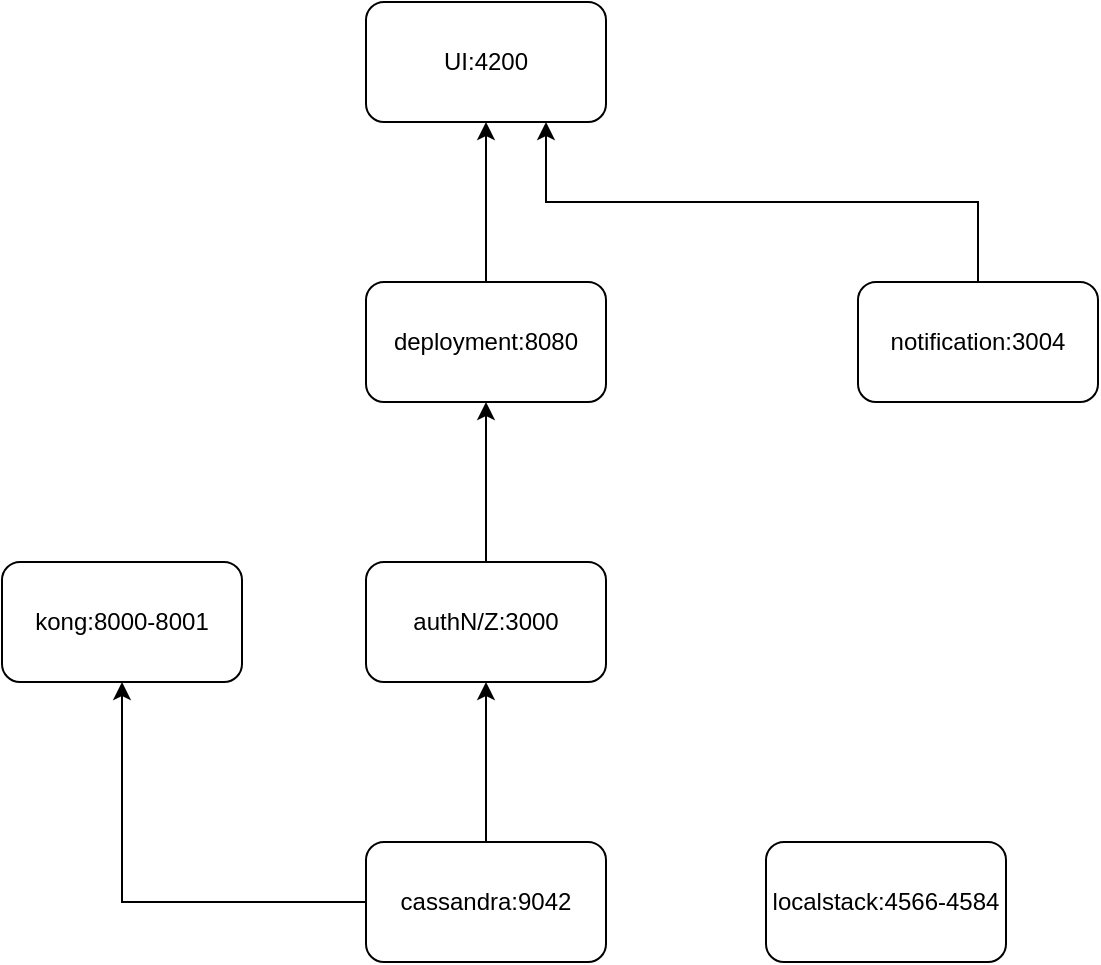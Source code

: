 <mxfile version="20.5.3" type="github"><diagram id="Xc8Yjj6azaGJ4WsaZWN7" name="Page-1"><mxGraphModel dx="2066" dy="1129" grid="0" gridSize="10" guides="1" tooltips="1" connect="1" arrows="1" fold="1" page="0" pageScale="1" pageWidth="827" pageHeight="1169" math="0" shadow="0"><root><mxCell id="0"/><mxCell id="1" parent="0"/><mxCell id="DGbzUcABZT3o_mQJXWC4-3" value="" style="edgeStyle=orthogonalEdgeStyle;rounded=0;orthogonalLoop=1;jettySize=auto;html=1;" edge="1" parent="1" source="DGbzUcABZT3o_mQJXWC4-1" target="DGbzUcABZT3o_mQJXWC4-2"><mxGeometry relative="1" as="geometry"/></mxCell><mxCell id="DGbzUcABZT3o_mQJXWC4-7" value="" style="edgeStyle=orthogonalEdgeStyle;rounded=0;orthogonalLoop=1;jettySize=auto;html=1;" edge="1" parent="1" source="DGbzUcABZT3o_mQJXWC4-1" target="DGbzUcABZT3o_mQJXWC4-6"><mxGeometry relative="1" as="geometry"/></mxCell><mxCell id="DGbzUcABZT3o_mQJXWC4-1" value="cassandra:9042" style="rounded=1;whiteSpace=wrap;html=1;" vertex="1" parent="1"><mxGeometry x="352" y="546" width="120" height="60" as="geometry"/></mxCell><mxCell id="DGbzUcABZT3o_mQJXWC4-9" value="" style="edgeStyle=orthogonalEdgeStyle;rounded=0;orthogonalLoop=1;jettySize=auto;html=1;" edge="1" parent="1" source="DGbzUcABZT3o_mQJXWC4-2" target="DGbzUcABZT3o_mQJXWC4-8"><mxGeometry relative="1" as="geometry"/></mxCell><mxCell id="DGbzUcABZT3o_mQJXWC4-2" value="authN/Z:3000" style="rounded=1;whiteSpace=wrap;html=1;" vertex="1" parent="1"><mxGeometry x="352" y="406" width="120" height="60" as="geometry"/></mxCell><mxCell id="DGbzUcABZT3o_mQJXWC4-4" value="localstack:4566-4584" style="rounded=1;whiteSpace=wrap;html=1;" vertex="1" parent="1"><mxGeometry x="552" y="546" width="120" height="60" as="geometry"/></mxCell><mxCell id="DGbzUcABZT3o_mQJXWC4-6" value="kong:8000-8001" style="rounded=1;whiteSpace=wrap;html=1;" vertex="1" parent="1"><mxGeometry x="170" y="406" width="120" height="60" as="geometry"/></mxCell><mxCell id="DGbzUcABZT3o_mQJXWC4-11" value="" style="edgeStyle=orthogonalEdgeStyle;rounded=0;orthogonalLoop=1;jettySize=auto;html=1;" edge="1" parent="1" source="DGbzUcABZT3o_mQJXWC4-8" target="DGbzUcABZT3o_mQJXWC4-10"><mxGeometry relative="1" as="geometry"/></mxCell><mxCell id="DGbzUcABZT3o_mQJXWC4-8" value="deployment:8080" style="rounded=1;whiteSpace=wrap;html=1;" vertex="1" parent="1"><mxGeometry x="352" y="266" width="120" height="60" as="geometry"/></mxCell><mxCell id="DGbzUcABZT3o_mQJXWC4-10" value="UI:4200" style="rounded=1;whiteSpace=wrap;html=1;" vertex="1" parent="1"><mxGeometry x="352" y="126" width="120" height="60" as="geometry"/></mxCell><mxCell id="DGbzUcABZT3o_mQJXWC4-13" style="edgeStyle=orthogonalEdgeStyle;rounded=0;orthogonalLoop=1;jettySize=auto;html=1;exitX=0.5;exitY=0;exitDx=0;exitDy=0;entryX=0.75;entryY=1;entryDx=0;entryDy=0;" edge="1" parent="1" source="DGbzUcABZT3o_mQJXWC4-12" target="DGbzUcABZT3o_mQJXWC4-10"><mxGeometry relative="1" as="geometry"/></mxCell><mxCell id="DGbzUcABZT3o_mQJXWC4-12" value="notification:3004" style="rounded=1;whiteSpace=wrap;html=1;" vertex="1" parent="1"><mxGeometry x="598" y="266" width="120" height="60" as="geometry"/></mxCell></root></mxGraphModel></diagram></mxfile>